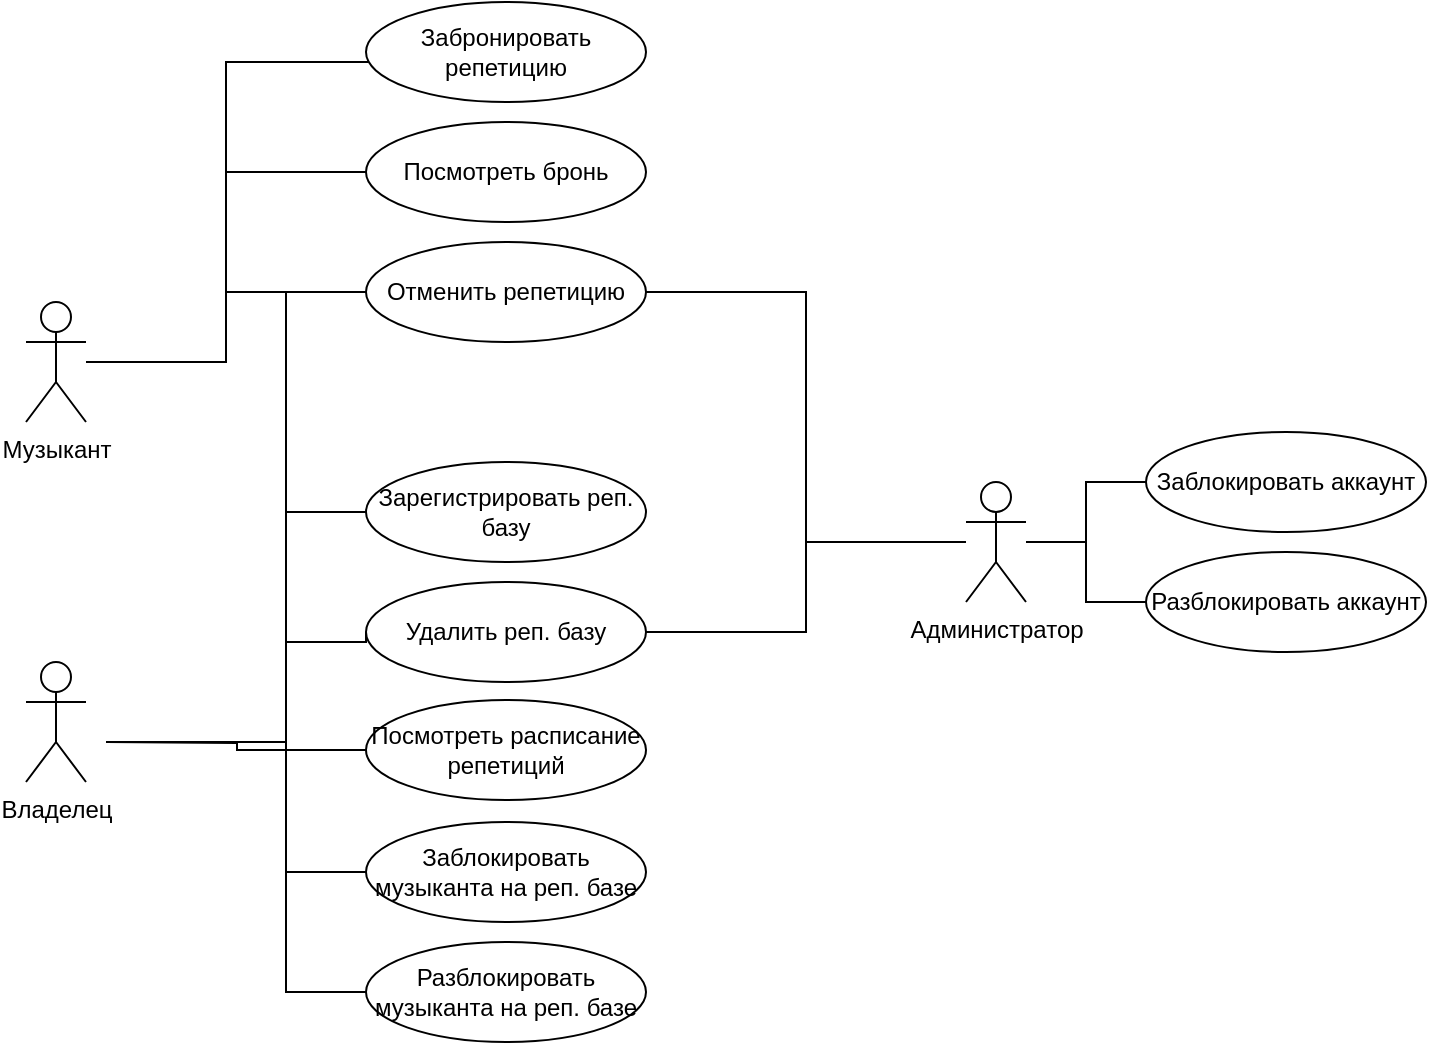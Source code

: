 <mxfile version="13.9.9" type="device"><diagram id="26B1gt2eZEaRHpYHoFD9" name="Страница 1"><mxGraphModel dx="1303" dy="828" grid="1" gridSize="10" guides="1" tooltips="1" connect="1" arrows="1" fold="1" page="1" pageScale="1" pageWidth="827" pageHeight="1169" math="0" shadow="0"><root><mxCell id="0"/><mxCell id="1" parent="0"/><mxCell id="UaXHZxcXayOjNGWwShN6-10" style="edgeStyle=orthogonalEdgeStyle;rounded=0;orthogonalLoop=1;jettySize=auto;html=1;endArrow=none;endFill=0;" parent="1" source="UaXHZxcXayOjNGWwShN6-1" target="UaXHZxcXayOjNGWwShN6-3" edge="1"><mxGeometry relative="1" as="geometry"><Array as="points"><mxPoint x="163" y="220"/><mxPoint x="163" y="70"/></Array></mxGeometry></mxCell><mxCell id="UaXHZxcXayOjNGWwShN6-1" value="Музыкант" style="shape=umlActor;verticalLabelPosition=bottom;verticalAlign=top;html=1;" parent="1" vertex="1"><mxGeometry x="63" y="190" width="30" height="60" as="geometry"/></mxCell><mxCell id="UaXHZxcXayOjNGWwShN6-3" value="Забронировать репетицию" style="ellipse;whiteSpace=wrap;html=1;" parent="1" vertex="1"><mxGeometry x="233" y="40" width="140" height="50" as="geometry"/></mxCell><mxCell id="UaXHZxcXayOjNGWwShN6-12" style="edgeStyle=orthogonalEdgeStyle;rounded=0;orthogonalLoop=1;jettySize=auto;html=1;exitX=0;exitY=0.5;exitDx=0;exitDy=0;endArrow=none;endFill=0;" parent="1" source="UaXHZxcXayOjNGWwShN6-4" target="UaXHZxcXayOjNGWwShN6-1" edge="1"><mxGeometry relative="1" as="geometry"/></mxCell><mxCell id="eHa-j9-ry7W0LQvt3eWk-9" style="edgeStyle=orthogonalEdgeStyle;rounded=0;orthogonalLoop=1;jettySize=auto;html=1;exitX=0;exitY=0.5;exitDx=0;exitDy=0;endArrow=none;endFill=0;" edge="1" parent="1" source="UaXHZxcXayOjNGWwShN6-4"><mxGeometry relative="1" as="geometry"><mxPoint x="103" y="410" as="targetPoint"/><Array as="points"><mxPoint x="193" y="185"/><mxPoint x="193" y="410"/></Array></mxGeometry></mxCell><mxCell id="eHa-j9-ry7W0LQvt3eWk-16" style="edgeStyle=orthogonalEdgeStyle;rounded=0;orthogonalLoop=1;jettySize=auto;html=1;exitX=1;exitY=0.5;exitDx=0;exitDy=0;endArrow=none;endFill=0;" edge="1" parent="1" source="UaXHZxcXayOjNGWwShN6-4"><mxGeometry relative="1" as="geometry"><mxPoint x="533" y="310" as="targetPoint"/><Array as="points"><mxPoint x="453" y="185"/><mxPoint x="453" y="310"/></Array></mxGeometry></mxCell><mxCell id="UaXHZxcXayOjNGWwShN6-4" value="Отменить репетицию" style="ellipse;whiteSpace=wrap;html=1;" parent="1" vertex="1"><mxGeometry x="233" y="160" width="140" height="50" as="geometry"/></mxCell><mxCell id="eHa-j9-ry7W0LQvt3eWk-1" style="edgeStyle=orthogonalEdgeStyle;rounded=0;orthogonalLoop=1;jettySize=auto;html=1;exitX=0;exitY=0.5;exitDx=0;exitDy=0;endArrow=none;endFill=0;" edge="1" parent="1" source="UaXHZxcXayOjNGWwShN6-6"><mxGeometry relative="1" as="geometry"><mxPoint x="93" y="220" as="targetPoint"/><Array as="points"><mxPoint x="163" y="125"/><mxPoint x="163" y="220"/></Array></mxGeometry></mxCell><mxCell id="UaXHZxcXayOjNGWwShN6-6" value="Посмотреть бронь" style="ellipse;whiteSpace=wrap;html=1;" parent="1" vertex="1"><mxGeometry x="233" y="100" width="140" height="50" as="geometry"/></mxCell><mxCell id="eHa-j9-ry7W0LQvt3eWk-8" style="edgeStyle=orthogonalEdgeStyle;rounded=0;orthogonalLoop=1;jettySize=auto;html=1;exitX=0;exitY=0.5;exitDx=0;exitDy=0;endArrow=none;endFill=0;" edge="1" parent="1" source="eHa-j9-ry7W0LQvt3eWk-2"><mxGeometry relative="1" as="geometry"><mxPoint x="103" y="410" as="targetPoint"/><Array as="points"><mxPoint x="193" y="295"/><mxPoint x="193" y="410"/></Array></mxGeometry></mxCell><mxCell id="eHa-j9-ry7W0LQvt3eWk-2" value="Зарегистрировать реп. базу" style="ellipse;whiteSpace=wrap;html=1;" vertex="1" parent="1"><mxGeometry x="233" y="270" width="140" height="50" as="geometry"/></mxCell><mxCell id="eHa-j9-ry7W0LQvt3eWk-11" style="edgeStyle=orthogonalEdgeStyle;rounded=0;orthogonalLoop=1;jettySize=auto;html=1;exitX=0;exitY=0.5;exitDx=0;exitDy=0;endArrow=none;endFill=0;" edge="1" parent="1" source="eHa-j9-ry7W0LQvt3eWk-3"><mxGeometry relative="1" as="geometry"><mxPoint x="103" y="410" as="targetPoint"/></mxGeometry></mxCell><mxCell id="eHa-j9-ry7W0LQvt3eWk-3" value="Посмотреть расписание репетиций" style="ellipse;whiteSpace=wrap;html=1;" vertex="1" parent="1"><mxGeometry x="233" y="389" width="140" height="50" as="geometry"/></mxCell><mxCell id="eHa-j9-ry7W0LQvt3eWk-10" style="edgeStyle=orthogonalEdgeStyle;rounded=0;orthogonalLoop=1;jettySize=auto;html=1;exitX=0;exitY=0.5;exitDx=0;exitDy=0;endArrow=none;endFill=0;" edge="1" parent="1" source="eHa-j9-ry7W0LQvt3eWk-4"><mxGeometry relative="1" as="geometry"><mxPoint x="103" y="410" as="targetPoint"/><Array as="points"><mxPoint x="233" y="360"/><mxPoint x="193" y="360"/><mxPoint x="193" y="410"/></Array></mxGeometry></mxCell><mxCell id="eHa-j9-ry7W0LQvt3eWk-15" style="edgeStyle=orthogonalEdgeStyle;rounded=0;orthogonalLoop=1;jettySize=auto;html=1;exitX=1;exitY=0.5;exitDx=0;exitDy=0;endArrow=none;endFill=0;" edge="1" parent="1" source="eHa-j9-ry7W0LQvt3eWk-4" target="eHa-j9-ry7W0LQvt3eWk-14"><mxGeometry relative="1" as="geometry"/></mxCell><mxCell id="eHa-j9-ry7W0LQvt3eWk-4" value="Удалить реп. базу" style="ellipse;whiteSpace=wrap;html=1;" vertex="1" parent="1"><mxGeometry x="233" y="330" width="140" height="50" as="geometry"/></mxCell><mxCell id="eHa-j9-ry7W0LQvt3eWk-12" style="edgeStyle=orthogonalEdgeStyle;rounded=0;orthogonalLoop=1;jettySize=auto;html=1;exitX=0;exitY=0.5;exitDx=0;exitDy=0;endArrow=none;endFill=0;" edge="1" parent="1" source="eHa-j9-ry7W0LQvt3eWk-5"><mxGeometry relative="1" as="geometry"><mxPoint x="103.0" y="410" as="targetPoint"/><Array as="points"><mxPoint x="193" y="475"/><mxPoint x="193" y="410"/></Array></mxGeometry></mxCell><mxCell id="eHa-j9-ry7W0LQvt3eWk-5" value="Заблокировать музыканта на реп. базе" style="ellipse;whiteSpace=wrap;html=1;" vertex="1" parent="1"><mxGeometry x="233" y="450" width="140" height="50" as="geometry"/></mxCell><mxCell id="eHa-j9-ry7W0LQvt3eWk-13" style="edgeStyle=orthogonalEdgeStyle;rounded=0;orthogonalLoop=1;jettySize=auto;html=1;exitX=0;exitY=0.5;exitDx=0;exitDy=0;endArrow=none;endFill=0;" edge="1" parent="1" source="eHa-j9-ry7W0LQvt3eWk-6"><mxGeometry relative="1" as="geometry"><mxPoint x="103.0" y="410" as="targetPoint"/><Array as="points"><mxPoint x="193" y="535"/><mxPoint x="193" y="410"/></Array></mxGeometry></mxCell><mxCell id="eHa-j9-ry7W0LQvt3eWk-6" value="Разблокировать музыканта на реп. базе" style="ellipse;whiteSpace=wrap;html=1;" vertex="1" parent="1"><mxGeometry x="233" y="510" width="140" height="50" as="geometry"/></mxCell><mxCell id="eHa-j9-ry7W0LQvt3eWk-7" value="Владелец" style="shape=umlActor;verticalLabelPosition=bottom;verticalAlign=top;html=1;" vertex="1" parent="1"><mxGeometry x="63" y="370" width="30" height="60" as="geometry"/></mxCell><mxCell id="eHa-j9-ry7W0LQvt3eWk-14" value="Администратор" style="shape=umlActor;verticalLabelPosition=bottom;verticalAlign=top;html=1;" vertex="1" parent="1"><mxGeometry x="533" y="280" width="30" height="60" as="geometry"/></mxCell><mxCell id="eHa-j9-ry7W0LQvt3eWk-19" style="edgeStyle=orthogonalEdgeStyle;rounded=0;orthogonalLoop=1;jettySize=auto;html=1;exitX=0;exitY=0.5;exitDx=0;exitDy=0;endArrow=none;endFill=0;" edge="1" parent="1" source="eHa-j9-ry7W0LQvt3eWk-17" target="eHa-j9-ry7W0LQvt3eWk-14"><mxGeometry relative="1" as="geometry"/></mxCell><mxCell id="eHa-j9-ry7W0LQvt3eWk-17" value="Заблокировать аккаунт" style="ellipse;whiteSpace=wrap;html=1;" vertex="1" parent="1"><mxGeometry x="623" y="255" width="140" height="50" as="geometry"/></mxCell><mxCell id="eHa-j9-ry7W0LQvt3eWk-20" style="edgeStyle=orthogonalEdgeStyle;rounded=0;orthogonalLoop=1;jettySize=auto;html=1;exitX=0;exitY=0.5;exitDx=0;exitDy=0;endArrow=none;endFill=0;" edge="1" parent="1" source="eHa-j9-ry7W0LQvt3eWk-18"><mxGeometry relative="1" as="geometry"><mxPoint x="563" y="310" as="targetPoint"/><Array as="points"><mxPoint x="593" y="340"/><mxPoint x="593" y="310"/></Array></mxGeometry></mxCell><mxCell id="eHa-j9-ry7W0LQvt3eWk-18" value="Разблокировать аккаунт" style="ellipse;whiteSpace=wrap;html=1;" vertex="1" parent="1"><mxGeometry x="623" y="315" width="140" height="50" as="geometry"/></mxCell></root></mxGraphModel></diagram></mxfile>